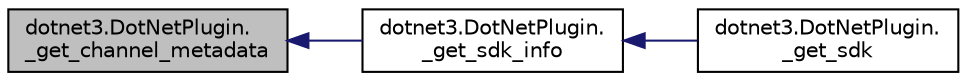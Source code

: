 digraph "dotnet3.DotNetPlugin._get_channel_metadata"
{
  edge [fontname="Helvetica",fontsize="10",labelfontname="Helvetica",labelfontsize="10"];
  node [fontname="Helvetica",fontsize="10",shape=record];
  rankdir="LR";
  Node7 [label="dotnet3.DotNetPlugin.\l_get_channel_metadata",height=0.2,width=0.4,color="black", fillcolor="grey75", style="filled", fontcolor="black"];
  Node7 -> Node8 [dir="back",color="midnightblue",fontsize="10",style="solid",fontname="Helvetica"];
  Node8 [label="dotnet3.DotNetPlugin.\l_get_sdk_info",height=0.2,width=0.4,color="black", fillcolor="white", style="filled",URL="$classdotnet3_1_1_dot_net_plugin.html#ac23a832e28d57ef05998c9d1900179a5"];
  Node8 -> Node9 [dir="back",color="midnightblue",fontsize="10",style="solid",fontname="Helvetica"];
  Node9 [label="dotnet3.DotNetPlugin.\l_get_sdk",height=0.2,width=0.4,color="black", fillcolor="white", style="filled",URL="$classdotnet3_1_1_dot_net_plugin.html#abf6332bbcc761eb3b072a33634fdbaf1"];
}
